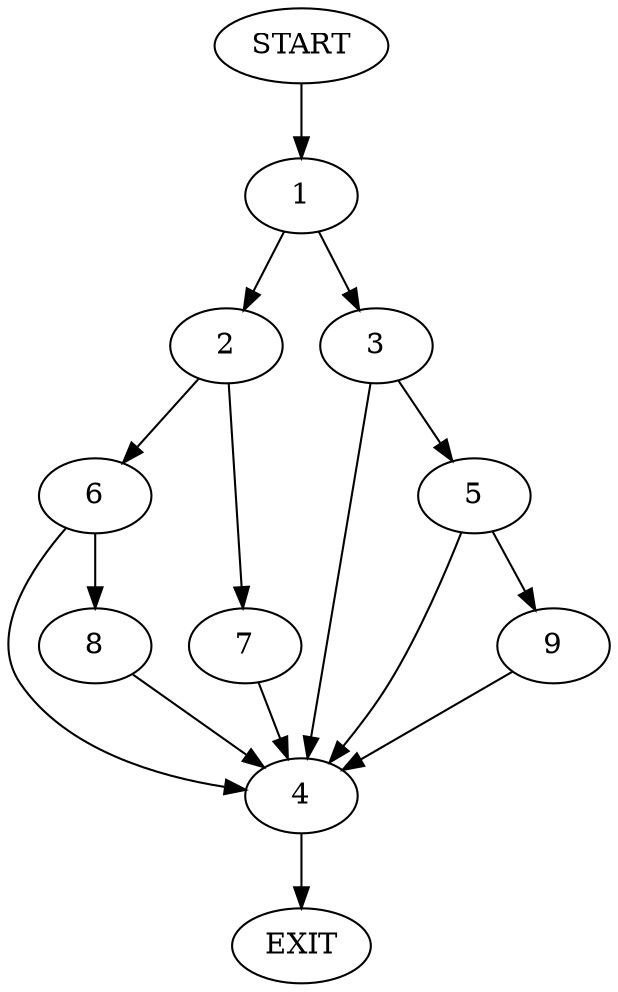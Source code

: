 digraph {
0 [label="START"]
10 [label="EXIT"]
0 -> 1
1 -> 2
1 -> 3
3 -> 4
3 -> 5
2 -> 6
2 -> 7
7 -> 4
6 -> 4
6 -> 8
4 -> 10
8 -> 4
5 -> 4
5 -> 9
9 -> 4
}
